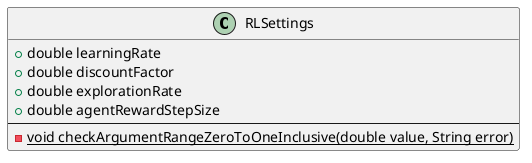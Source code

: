 @startuml
'https://plantuml.com/class-diagram

class RLSettings {
    +double learningRate
    +double discountFactor
    +double explorationRate
    +double agentRewardStepSize
    ---
    -{static} void checkArgumentRangeZeroToOneInclusive(double value, String error)
}

@enduml